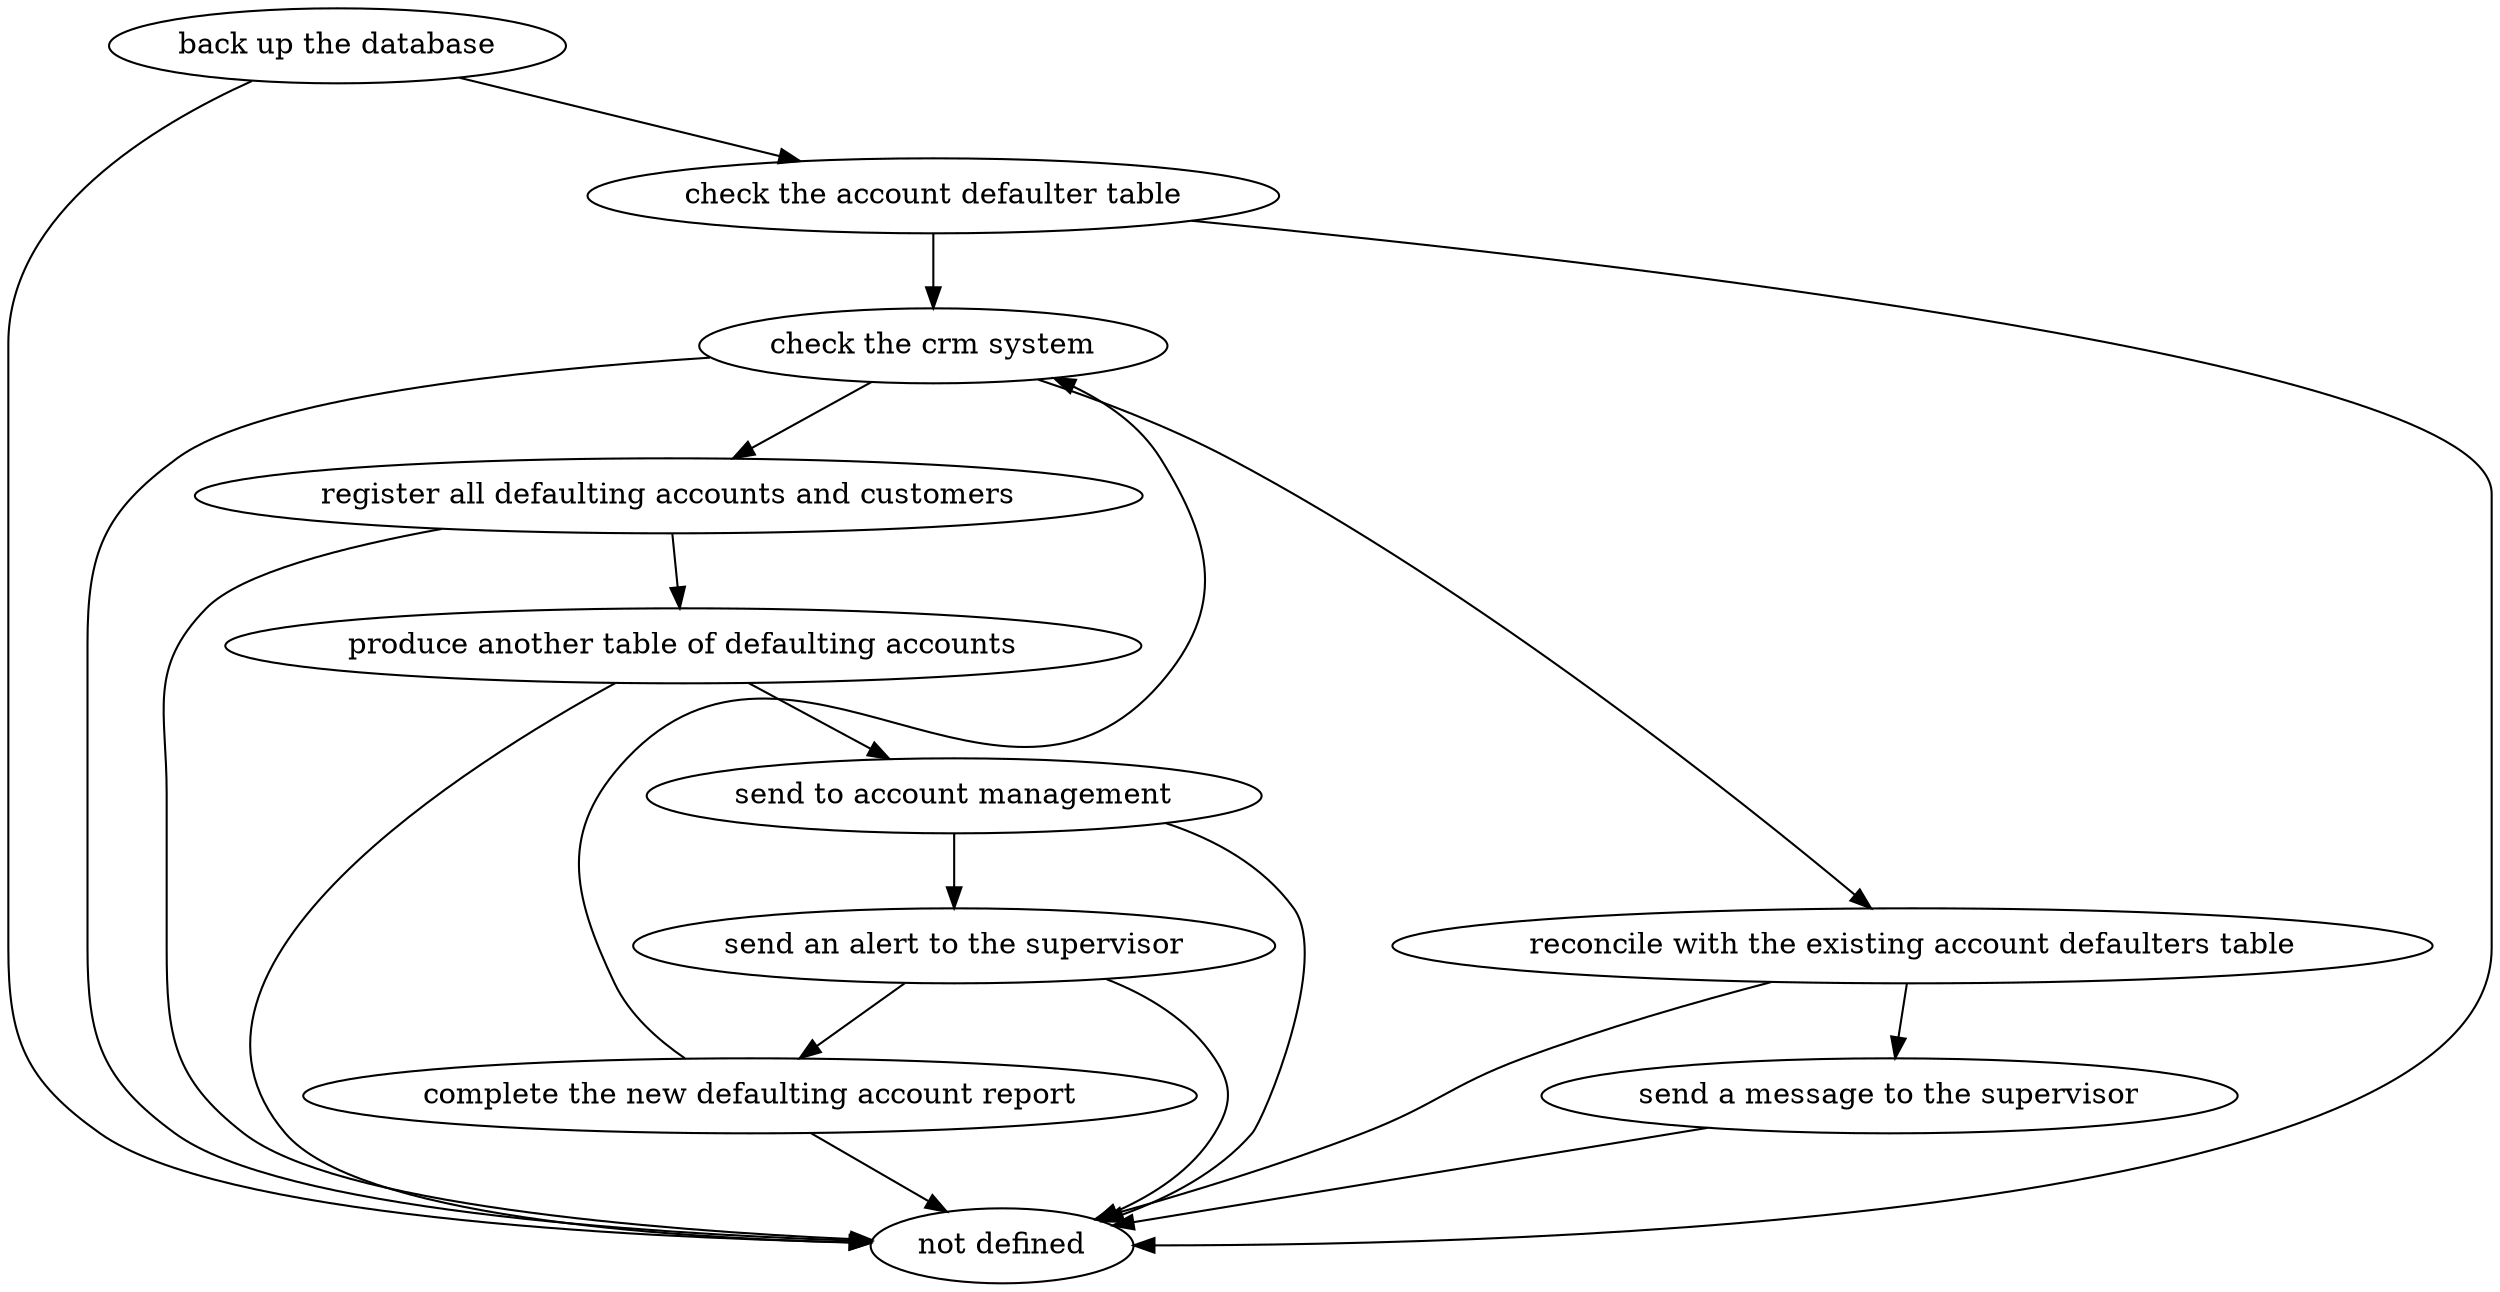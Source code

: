 strict digraph "doc-9.1" {
	graph [name="doc-9.1"];
	"back up the database"	[attrs="{'type': 'Activity', 'label': 'back up the database'}"];
	"check the account defaulter table"	[attrs="{'type': 'Activity', 'label': 'check the account defaulter table'}"];
	"back up the database" -> "check the account defaulter table"	[attrs="{'type': 'flow', 'label': 'flow'}"];
	"not defined"	[attrs="{'type': 'Actor', 'label': 'not defined'}"];
	"back up the database" -> "not defined"	[attrs="{'type': 'actor performer', 'label': 'actor performer'}"];
	"check the crm system"	[attrs="{'type': 'Activity', 'label': 'check the crm system'}"];
	"check the account defaulter table" -> "check the crm system"	[attrs="{'type': 'flow', 'label': 'flow'}"];
	"check the account defaulter table" -> "not defined"	[attrs="{'type': 'actor performer', 'label': 'actor performer'}"];
	"register all defaulting accounts and customers"	[attrs="{'type': 'Activity', 'label': 'register all defaulting accounts and customers'}"];
	"check the crm system" -> "register all defaulting accounts and customers"	[attrs="{'type': 'flow', 'label': 'flow'}"];
	"reconcile with the existing account defaulters table"	[attrs="{'type': 'Activity', 'label': 'reconcile with the existing account defaulters table'}"];
	"check the crm system" -> "reconcile with the existing account defaulters table"	[attrs="{'type': 'flow', 'label': 'flow'}"];
	"check the crm system" -> "not defined"	[attrs="{'type': 'actor performer', 'label': 'actor performer'}"];
	"produce another table of defaulting accounts"	[attrs="{'type': 'Activity', 'label': 'produce another table of defaulting accounts'}"];
	"register all defaulting accounts and customers" -> "produce another table of defaulting accounts"	[attrs="{'type': 'flow', 'label': 'flow'}"];
	"register all defaulting accounts and customers" -> "not defined"	[attrs="{'type': 'actor performer', 'label': 'actor performer'}"];
	"send to account management"	[attrs="{'type': 'Activity', 'label': 'send to account management'}"];
	"produce another table of defaulting accounts" -> "send to account management"	[attrs="{'type': 'flow', 'label': 'flow'}"];
	"produce another table of defaulting accounts" -> "not defined"	[attrs="{'type': 'actor performer', 'label': 'actor performer'}"];
	"send an alert to the supervisor"	[attrs="{'type': 'Activity', 'label': 'send an alert to the supervisor'}"];
	"send to account management" -> "send an alert to the supervisor"	[attrs="{'type': 'flow', 'label': 'flow'}"];
	"send to account management" -> "not defined"	[attrs="{'type': 'actor performer', 'label': 'actor performer'}"];
	"complete the new defaulting account report"	[attrs="{'type': 'Activity', 'label': 'complete the new defaulting account report'}"];
	"send an alert to the supervisor" -> "complete the new defaulting account report"	[attrs="{'type': 'flow', 'label': 'flow'}"];
	"send an alert to the supervisor" -> "not defined"	[attrs="{'type': 'actor performer', 'label': 'actor performer'}"];
	"complete the new defaulting account report" -> "check the crm system"	[attrs="{'type': 'flow', 'label': 'flow'}"];
	"complete the new defaulting account report" -> "not defined"	[attrs="{'type': 'actor performer', 'label': 'actor performer'}"];
	"send a message to the supervisor"	[attrs="{'type': 'Activity', 'label': 'send a message to the supervisor'}"];
	"reconcile with the existing account defaulters table" -> "send a message to the supervisor"	[attrs="{'type': 'flow', 'label': 'flow'}"];
	"reconcile with the existing account defaulters table" -> "not defined"	[attrs="{'type': 'actor performer', 'label': 'actor performer'}"];
	"send a message to the supervisor" -> "not defined"	[attrs="{'type': 'actor performer', 'label': 'actor performer'}"];
}
